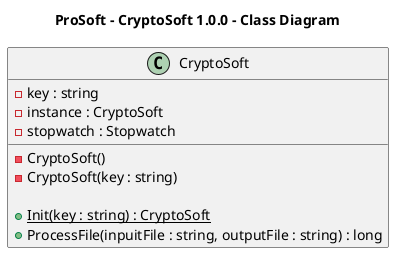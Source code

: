 @startuml ProSoft - CryptoSoft 1.0.0 - Class Diagram

title "ProSoft - CryptoSoft 1.0.0 - Class Diagram"

class CryptoSoft {
    - key : string
    - instance : CryptoSoft
    - stopwatch : Stopwatch

    - CryptoSoft()
    - CryptoSoft(key : string)

    + {static} Init(key : string) : CryptoSoft
    + ProcessFile(inpuitFile : string, outputFile : string) : long
}

@enduml